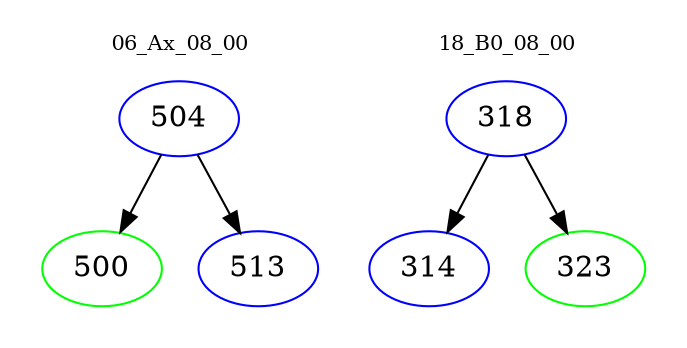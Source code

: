 digraph{
subgraph cluster_0 {
color = white
label = "06_Ax_08_00";
fontsize=10;
T0_504 [label="504", color="blue"]
T0_504 -> T0_500 [color="black"]
T0_500 [label="500", color="green"]
T0_504 -> T0_513 [color="black"]
T0_513 [label="513", color="blue"]
}
subgraph cluster_1 {
color = white
label = "18_B0_08_00";
fontsize=10;
T1_318 [label="318", color="blue"]
T1_318 -> T1_314 [color="black"]
T1_314 [label="314", color="blue"]
T1_318 -> T1_323 [color="black"]
T1_323 [label="323", color="green"]
}
}
